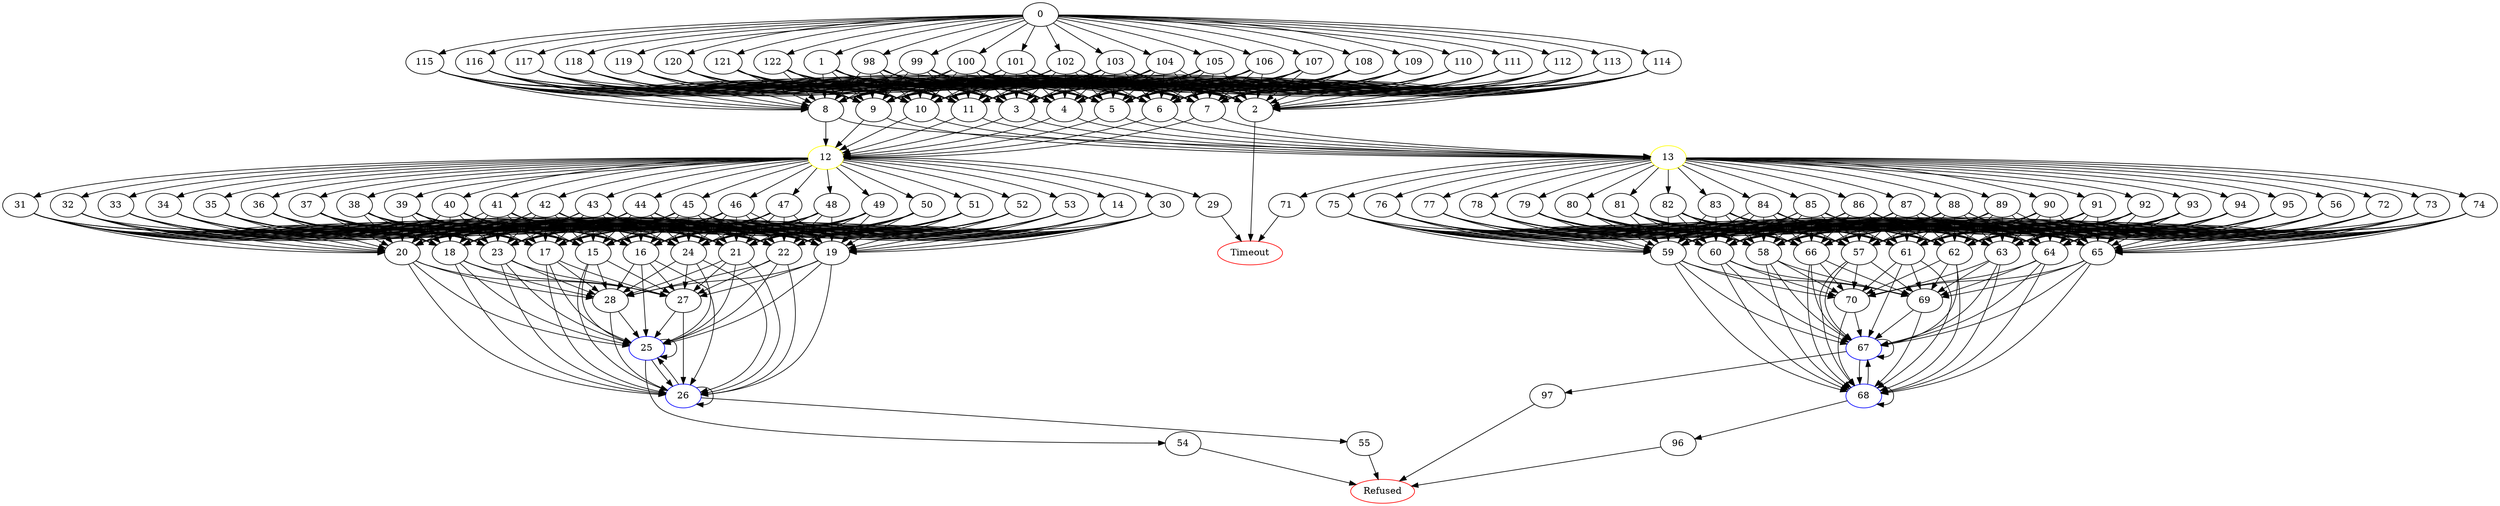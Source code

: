 digraph G {
	0 -> 1;
	0 -> 98;
	0 -> 99;
	0 -> 100;
	0 -> 101;
	0 -> 102;
	0 -> 103;
	0 -> 104;
	0 -> 105;
	0 -> 106;
	0 -> 107;
	0 -> 108;
	0 -> 109;
	0 -> 110;
	0 -> 111;
	0 -> 112;
	0 -> 113;
	0 -> 114;
	0 -> 115;
	0 -> 116;
	0 -> 117;
	0 -> 118;
	0 -> 119;
	0 -> 120;
	0 -> 121;
	0 -> 122;
	1 -> 2;
	1 -> 3;
	1 -> 4;
	1 -> 5;
	1 -> 6;
	1 -> 7;
	1 -> 8;
	1 -> 9;
	1 -> 10;
	1 -> 11;
	2 -> "Timeout";
Timeout [color=red];
	3 -> "12";
12 [color=yellow];
	3 -> "13";
13 [color=yellow];
	4 -> "12";
12 [color=yellow];
	4 -> "13";
13 [color=yellow];
	5 -> "12";
12 [color=yellow];
	5 -> "13";
13 [color=yellow];
	6 -> "12";
12 [color=yellow];
	6 -> "13";
13 [color=yellow];
	7 -> "12";
12 [color=yellow];
	7 -> "13";
13 [color=yellow];
	8 -> "12";
12 [color=yellow];
	8 -> "13";
13 [color=yellow];
	9 -> "12";
12 [color=yellow];
	9 -> "13";
13 [color=yellow];
	10 -> "12";
12 [color=yellow];
	10 -> "13";
13 [color=yellow];
	11 -> "12";
12 [color=yellow];
	11 -> "13";
13 [color=yellow];
	12 -> 14;
	12 -> 29;
	12 -> 30;
	12 -> 31;
	12 -> 32;
	12 -> 33;
	12 -> 34;
	12 -> 35;
	12 -> 36;
	12 -> 37;
	12 -> 38;
	12 -> 39;
	12 -> 40;
	12 -> 41;
	12 -> 42;
	12 -> 43;
	12 -> 44;
	12 -> 45;
	12 -> 46;
	12 -> 47;
	12 -> 48;
	12 -> 49;
	12 -> 50;
	12 -> 51;
	12 -> 52;
	12 -> 53;
	13 -> 56;
	13 -> 71;
	13 -> 72;
	13 -> 73;
	13 -> 74;
	13 -> 75;
	13 -> 76;
	13 -> 77;
	13 -> 78;
	13 -> 79;
	13 -> 80;
	13 -> 81;
	13 -> 82;
	13 -> 83;
	13 -> 84;
	13 -> 85;
	13 -> 86;
	13 -> 87;
	13 -> 88;
	13 -> 89;
	13 -> 90;
	13 -> 91;
	13 -> 92;
	13 -> 93;
	13 -> 94;
	13 -> 95;
	14 -> 15;
	14 -> 16;
	14 -> 17;
	14 -> 18;
	14 -> 19;
	14 -> 20;
	14 -> 21;
	14 -> 22;
	14 -> 23;
	14 -> 24;
	15 -> "25";
25 [color=blue];
	15 -> "26";
26 [color=blue];
	15 -> 27;
	15 -> 28;
	16 -> "25";
25 [color=blue];
	16 -> "26";
26 [color=blue];
	16 -> 27;
	16 -> 28;
	17 -> "25";
25 [color=blue];
	17 -> "26";
26 [color=blue];
	17 -> 27;
	17 -> 28;
	18 -> "25";
25 [color=blue];
	18 -> "26";
26 [color=blue];
	18 -> 27;
	18 -> 28;
	19 -> "25";
25 [color=blue];
	19 -> "26";
26 [color=blue];
	19 -> 27;
	19 -> 28;
	20 -> "25";
25 [color=blue];
	20 -> "26";
26 [color=blue];
	20 -> 27;
	20 -> 28;
	21 -> "25";
25 [color=blue];
	21 -> "26";
26 [color=blue];
	21 -> 27;
	21 -> 28;
	22 -> "25";
25 [color=blue];
	22 -> "26";
26 [color=blue];
	22 -> 27;
	22 -> 28;
	23 -> "25";
25 [color=blue];
	23 -> "26";
26 [color=blue];
	23 -> 27;
	23 -> 28;
	24 -> "25";
25 [color=blue];
	24 -> "26";
26 [color=blue];
	24 -> 27;
	24 -> 28;
	25 -> "25";
25 [color=blue];
	25 -> "26";
26 [color=blue];
	25 -> 54;
	26 -> "25";
25 [color=blue];
	26 -> "26";
26 [color=blue];
	26 -> 55;
	27 -> "25";
25 [color=blue];
	27 -> "26";
26 [color=blue];
	28 -> "25";
25 [color=blue];
	28 -> "26";
26 [color=blue];
	29 -> "Timeout";
Timeout [color=red];
	30 -> 15;
	30 -> 16;
	30 -> 17;
	30 -> 18;
	30 -> 19;
	30 -> 20;
	30 -> 21;
	30 -> 22;
	30 -> 23;
	30 -> 24;
	31 -> 15;
	31 -> 16;
	31 -> 17;
	31 -> 18;
	31 -> 19;
	31 -> 20;
	31 -> 21;
	31 -> 22;
	31 -> 23;
	31 -> 24;
	32 -> 15;
	32 -> 16;
	32 -> 17;
	32 -> 18;
	32 -> 19;
	32 -> 20;
	32 -> 21;
	32 -> 22;
	32 -> 23;
	32 -> 24;
	33 -> 15;
	33 -> 16;
	33 -> 17;
	33 -> 18;
	33 -> 19;
	33 -> 20;
	33 -> 21;
	33 -> 22;
	33 -> 23;
	33 -> 24;
	34 -> 15;
	34 -> 16;
	34 -> 17;
	34 -> 18;
	34 -> 19;
	34 -> 20;
	34 -> 21;
	34 -> 22;
	34 -> 23;
	34 -> 24;
	35 -> 15;
	35 -> 16;
	35 -> 17;
	35 -> 18;
	35 -> 19;
	35 -> 20;
	35 -> 21;
	35 -> 22;
	35 -> 23;
	35 -> 24;
	36 -> 15;
	36 -> 16;
	36 -> 17;
	36 -> 18;
	36 -> 19;
	36 -> 20;
	36 -> 21;
	36 -> 22;
	36 -> 23;
	36 -> 24;
	37 -> 15;
	37 -> 16;
	37 -> 17;
	37 -> 18;
	37 -> 19;
	37 -> 20;
	37 -> 21;
	37 -> 22;
	37 -> 23;
	37 -> 24;
	38 -> 15;
	38 -> 16;
	38 -> 17;
	38 -> 18;
	38 -> 19;
	38 -> 20;
	38 -> 21;
	38 -> 22;
	38 -> 23;
	38 -> 24;
	39 -> 15;
	39 -> 16;
	39 -> 17;
	39 -> 18;
	39 -> 19;
	39 -> 20;
	39 -> 21;
	39 -> 22;
	39 -> 23;
	39 -> 24;
	40 -> 15;
	40 -> 16;
	40 -> 17;
	40 -> 18;
	40 -> 19;
	40 -> 20;
	40 -> 21;
	40 -> 22;
	40 -> 23;
	40 -> 24;
	41 -> 15;
	41 -> 16;
	41 -> 17;
	41 -> 18;
	41 -> 19;
	41 -> 20;
	41 -> 21;
	41 -> 22;
	41 -> 23;
	41 -> 24;
	42 -> 15;
	42 -> 16;
	42 -> 17;
	42 -> 18;
	42 -> 19;
	42 -> 20;
	42 -> 21;
	42 -> 22;
	42 -> 23;
	42 -> 24;
	43 -> 15;
	43 -> 16;
	43 -> 17;
	43 -> 18;
	43 -> 19;
	43 -> 20;
	43 -> 21;
	43 -> 22;
	43 -> 23;
	43 -> 24;
	44 -> 15;
	44 -> 16;
	44 -> 17;
	44 -> 18;
	44 -> 19;
	44 -> 20;
	44 -> 21;
	44 -> 22;
	44 -> 23;
	44 -> 24;
	45 -> 15;
	45 -> 16;
	45 -> 17;
	45 -> 18;
	45 -> 19;
	45 -> 20;
	45 -> 21;
	45 -> 22;
	45 -> 23;
	45 -> 24;
	46 -> 15;
	46 -> 16;
	46 -> 17;
	46 -> 18;
	46 -> 19;
	46 -> 20;
	46 -> 21;
	46 -> 22;
	46 -> 23;
	46 -> 24;
	47 -> 15;
	47 -> 16;
	47 -> 17;
	47 -> 18;
	47 -> 19;
	47 -> 20;
	47 -> 21;
	47 -> 22;
	47 -> 23;
	47 -> 24;
	48 -> 15;
	48 -> 16;
	48 -> 17;
	48 -> 18;
	48 -> 19;
	48 -> 20;
	48 -> 21;
	48 -> 22;
	48 -> 23;
	48 -> 24;
	49 -> 15;
	49 -> 16;
	49 -> 17;
	49 -> 18;
	49 -> 19;
	49 -> 20;
	49 -> 21;
	49 -> 22;
	49 -> 23;
	49 -> 24;
	50 -> 15;
	50 -> 16;
	50 -> 17;
	50 -> 18;
	50 -> 19;
	50 -> 20;
	50 -> 21;
	50 -> 22;
	50 -> 23;
	50 -> 24;
	51 -> 15;
	51 -> 16;
	51 -> 17;
	51 -> 18;
	51 -> 19;
	51 -> 20;
	51 -> 21;
	51 -> 22;
	51 -> 23;
	51 -> 24;
	52 -> 15;
	52 -> 16;
	52 -> 17;
	52 -> 18;
	52 -> 19;
	52 -> 20;
	52 -> 21;
	52 -> 22;
	52 -> 23;
	52 -> 24;
	53 -> 15;
	53 -> 16;
	53 -> 17;
	53 -> 18;
	53 -> 19;
	53 -> 20;
	53 -> 21;
	53 -> 22;
	53 -> 23;
	53 -> 24;
	54 -> "Refused";
Refused [color=red];
	55 -> "Refused";
Refused [color=red];
	56 -> 57;
	56 -> 58;
	56 -> 59;
	56 -> 60;
	56 -> 61;
	56 -> 62;
	56 -> 63;
	56 -> 64;
	56 -> 65;
	56 -> 66;
	57 -> "67";
67 [color=blue];
	57 -> "68";
68 [color=blue];
	57 -> 69;
	57 -> 70;
	58 -> "67";
67 [color=blue];
	58 -> "68";
68 [color=blue];
	58 -> 69;
	58 -> 70;
	59 -> "67";
67 [color=blue];
	59 -> "68";
68 [color=blue];
	59 -> 69;
	59 -> 70;
	60 -> "67";
67 [color=blue];
	60 -> "68";
68 [color=blue];
	60 -> 69;
	60 -> 70;
	61 -> "67";
67 [color=blue];
	61 -> "68";
68 [color=blue];
	61 -> 69;
	61 -> 70;
	62 -> "67";
67 [color=blue];
	62 -> "68";
68 [color=blue];
	62 -> 69;
	62 -> 70;
	63 -> "67";
67 [color=blue];
	63 -> "68";
68 [color=blue];
	63 -> 69;
	63 -> 70;
	64 -> "67";
67 [color=blue];
	64 -> "68";
68 [color=blue];
	64 -> 69;
	64 -> 70;
	65 -> "67";
67 [color=blue];
	65 -> "68";
68 [color=blue];
	65 -> 69;
	65 -> 70;
	66 -> "67";
67 [color=blue];
	66 -> "68";
68 [color=blue];
	66 -> 69;
	66 -> 70;
	67 -> "67";
67 [color=blue];
	67 -> "68";
68 [color=blue];
	67 -> 97;
	68 -> "67";
67 [color=blue];
	68 -> "68";
68 [color=blue];
	68 -> 96;
	69 -> "67";
67 [color=blue];
	69 -> "68";
68 [color=blue];
	70 -> "67";
67 [color=blue];
	70 -> "68";
68 [color=blue];
	71 -> "Timeout";
Timeout [color=red];
	72 -> 57;
	72 -> 58;
	72 -> 59;
	72 -> 60;
	72 -> 61;
	72 -> 62;
	72 -> 63;
	72 -> 64;
	72 -> 65;
	72 -> 66;
	73 -> 57;
	73 -> 58;
	73 -> 59;
	73 -> 60;
	73 -> 61;
	73 -> 62;
	73 -> 63;
	73 -> 64;
	73 -> 65;
	73 -> 66;
	74 -> 57;
	74 -> 58;
	74 -> 59;
	74 -> 60;
	74 -> 61;
	74 -> 62;
	74 -> 63;
	74 -> 64;
	74 -> 65;
	74 -> 66;
	75 -> 57;
	75 -> 58;
	75 -> 59;
	75 -> 60;
	75 -> 61;
	75 -> 62;
	75 -> 63;
	75 -> 64;
	75 -> 65;
	75 -> 66;
	76 -> 57;
	76 -> 58;
	76 -> 59;
	76 -> 60;
	76 -> 61;
	76 -> 62;
	76 -> 63;
	76 -> 64;
	76 -> 65;
	76 -> 66;
	77 -> 57;
	77 -> 58;
	77 -> 59;
	77 -> 60;
	77 -> 61;
	77 -> 62;
	77 -> 63;
	77 -> 64;
	77 -> 65;
	77 -> 66;
	78 -> 57;
	78 -> 58;
	78 -> 59;
	78 -> 60;
	78 -> 61;
	78 -> 62;
	78 -> 63;
	78 -> 64;
	78 -> 65;
	78 -> 66;
	79 -> 57;
	79 -> 58;
	79 -> 59;
	79 -> 60;
	79 -> 61;
	79 -> 62;
	79 -> 63;
	79 -> 64;
	79 -> 65;
	79 -> 66;
	80 -> 57;
	80 -> 58;
	80 -> 59;
	80 -> 60;
	80 -> 61;
	80 -> 62;
	80 -> 63;
	80 -> 64;
	80 -> 65;
	80 -> 66;
	81 -> 57;
	81 -> 58;
	81 -> 59;
	81 -> 60;
	81 -> 61;
	81 -> 62;
	81 -> 63;
	81 -> 64;
	81 -> 65;
	81 -> 66;
	82 -> 57;
	82 -> 58;
	82 -> 59;
	82 -> 60;
	82 -> 61;
	82 -> 62;
	82 -> 63;
	82 -> 64;
	82 -> 65;
	82 -> 66;
	83 -> 57;
	83 -> 58;
	83 -> 59;
	83 -> 60;
	83 -> 61;
	83 -> 62;
	83 -> 63;
	83 -> 64;
	83 -> 65;
	83 -> 66;
	84 -> 57;
	84 -> 58;
	84 -> 59;
	84 -> 60;
	84 -> 61;
	84 -> 62;
	84 -> 63;
	84 -> 64;
	84 -> 65;
	84 -> 66;
	85 -> 57;
	85 -> 58;
	85 -> 59;
	85 -> 60;
	85 -> 61;
	85 -> 62;
	85 -> 63;
	85 -> 64;
	85 -> 65;
	85 -> 66;
	86 -> 57;
	86 -> 58;
	86 -> 59;
	86 -> 60;
	86 -> 61;
	86 -> 62;
	86 -> 63;
	86 -> 64;
	86 -> 65;
	86 -> 66;
	87 -> 57;
	87 -> 58;
	87 -> 59;
	87 -> 60;
	87 -> 61;
	87 -> 62;
	87 -> 63;
	87 -> 64;
	87 -> 65;
	87 -> 66;
	88 -> 57;
	88 -> 58;
	88 -> 59;
	88 -> 60;
	88 -> 61;
	88 -> 62;
	88 -> 63;
	88 -> 64;
	88 -> 65;
	88 -> 66;
	89 -> 57;
	89 -> 58;
	89 -> 59;
	89 -> 60;
	89 -> 61;
	89 -> 62;
	89 -> 63;
	89 -> 64;
	89 -> 65;
	89 -> 66;
	90 -> 57;
	90 -> 58;
	90 -> 59;
	90 -> 60;
	90 -> 61;
	90 -> 62;
	90 -> 63;
	90 -> 64;
	90 -> 65;
	90 -> 66;
	91 -> 57;
	91 -> 58;
	91 -> 59;
	91 -> 60;
	91 -> 61;
	91 -> 62;
	91 -> 63;
	91 -> 64;
	91 -> 65;
	91 -> 66;
	92 -> 57;
	92 -> 58;
	92 -> 59;
	92 -> 60;
	92 -> 61;
	92 -> 62;
	92 -> 63;
	92 -> 64;
	92 -> 65;
	92 -> 66;
	93 -> 57;
	93 -> 58;
	93 -> 59;
	93 -> 60;
	93 -> 61;
	93 -> 62;
	93 -> 63;
	93 -> 64;
	93 -> 65;
	93 -> 66;
	94 -> 57;
	94 -> 58;
	94 -> 59;
	94 -> 60;
	94 -> 61;
	94 -> 62;
	94 -> 63;
	94 -> 64;
	94 -> 65;
	94 -> 66;
	95 -> 57;
	95 -> 58;
	95 -> 59;
	95 -> 60;
	95 -> 61;
	95 -> 62;
	95 -> 63;
	95 -> 64;
	95 -> 65;
	95 -> 66;
	96 -> "Refused";
Refused [color=red];
	97 -> "Refused";
Refused [color=red];
	98 -> 2;
	98 -> 3;
	98 -> 4;
	98 -> 5;
	98 -> 6;
	98 -> 7;
	98 -> 8;
	98 -> 9;
	98 -> 10;
	98 -> 11;
	99 -> 2;
	99 -> 3;
	99 -> 4;
	99 -> 5;
	99 -> 6;
	99 -> 7;
	99 -> 8;
	99 -> 9;
	99 -> 10;
	99 -> 11;
	100 -> 2;
	100 -> 3;
	100 -> 4;
	100 -> 5;
	100 -> 6;
	100 -> 7;
	100 -> 8;
	100 -> 9;
	100 -> 10;
	100 -> 11;
	101 -> 2;
	101 -> 3;
	101 -> 4;
	101 -> 5;
	101 -> 6;
	101 -> 7;
	101 -> 8;
	101 -> 9;
	101 -> 10;
	101 -> 11;
	102 -> 2;
	102 -> 3;
	102 -> 4;
	102 -> 5;
	102 -> 6;
	102 -> 7;
	102 -> 8;
	102 -> 9;
	102 -> 10;
	102 -> 11;
	103 -> 2;
	103 -> 3;
	103 -> 4;
	103 -> 5;
	103 -> 6;
	103 -> 7;
	103 -> 8;
	103 -> 9;
	103 -> 10;
	103 -> 11;
	104 -> 2;
	104 -> 3;
	104 -> 4;
	104 -> 5;
	104 -> 6;
	104 -> 7;
	104 -> 8;
	104 -> 9;
	104 -> 10;
	104 -> 11;
	105 -> 2;
	105 -> 3;
	105 -> 4;
	105 -> 5;
	105 -> 6;
	105 -> 7;
	105 -> 8;
	105 -> 9;
	105 -> 10;
	105 -> 11;
	106 -> 2;
	106 -> 3;
	106 -> 4;
	106 -> 5;
	106 -> 6;
	106 -> 7;
	106 -> 8;
	106 -> 9;
	106 -> 10;
	106 -> 11;
	107 -> 2;
	107 -> 3;
	107 -> 4;
	107 -> 5;
	107 -> 6;
	107 -> 7;
	107 -> 8;
	107 -> 9;
	107 -> 10;
	107 -> 11;
	108 -> 2;
	108 -> 3;
	108 -> 4;
	108 -> 5;
	108 -> 6;
	108 -> 7;
	108 -> 8;
	108 -> 9;
	108 -> 10;
	108 -> 11;
	109 -> 2;
	109 -> 3;
	109 -> 4;
	109 -> 5;
	109 -> 6;
	109 -> 7;
	109 -> 8;
	109 -> 9;
	109 -> 10;
	109 -> 11;
	110 -> 2;
	110 -> 3;
	110 -> 4;
	110 -> 5;
	110 -> 6;
	110 -> 7;
	110 -> 8;
	110 -> 9;
	110 -> 10;
	110 -> 11;
	111 -> 2;
	111 -> 3;
	111 -> 4;
	111 -> 5;
	111 -> 6;
	111 -> 7;
	111 -> 8;
	111 -> 9;
	111 -> 10;
	111 -> 11;
	112 -> 2;
	112 -> 3;
	112 -> 4;
	112 -> 5;
	112 -> 6;
	112 -> 7;
	112 -> 8;
	112 -> 9;
	112 -> 10;
	112 -> 11;
	113 -> 2;
	113 -> 3;
	113 -> 4;
	113 -> 5;
	113 -> 6;
	113 -> 7;
	113 -> 8;
	113 -> 9;
	113 -> 10;
	113 -> 11;
	114 -> 2;
	114 -> 3;
	114 -> 4;
	114 -> 5;
	114 -> 6;
	114 -> 7;
	114 -> 8;
	114 -> 9;
	114 -> 10;
	114 -> 11;
	115 -> 2;
	115 -> 3;
	115 -> 4;
	115 -> 5;
	115 -> 6;
	115 -> 7;
	115 -> 8;
	115 -> 9;
	115 -> 10;
	115 -> 11;
	116 -> 2;
	116 -> 3;
	116 -> 4;
	116 -> 5;
	116 -> 6;
	116 -> 7;
	116 -> 8;
	116 -> 9;
	116 -> 10;
	116 -> 11;
	117 -> 2;
	117 -> 3;
	117 -> 4;
	117 -> 5;
	117 -> 6;
	117 -> 7;
	117 -> 8;
	117 -> 9;
	117 -> 10;
	117 -> 11;
	118 -> 2;
	118 -> 3;
	118 -> 4;
	118 -> 5;
	118 -> 6;
	118 -> 7;
	118 -> 8;
	118 -> 9;
	118 -> 10;
	118 -> 11;
	119 -> 2;
	119 -> 3;
	119 -> 4;
	119 -> 5;
	119 -> 6;
	119 -> 7;
	119 -> 8;
	119 -> 9;
	119 -> 10;
	119 -> 11;
	120 -> 2;
	120 -> 3;
	120 -> 4;
	120 -> 5;
	120 -> 6;
	120 -> 7;
	120 -> 8;
	120 -> 9;
	120 -> 10;
	120 -> 11;
	121 -> 2;
	121 -> 3;
	121 -> 4;
	121 -> 5;
	121 -> 6;
	121 -> 7;
	121 -> 8;
	121 -> 9;
	121 -> 10;
	121 -> 11;
	122 -> 2;
	122 -> 3;
	122 -> 4;
	122 -> 5;
	122 -> 6;
	122 -> 7;
	122 -> 8;
	122 -> 9;
	122 -> 10;
	122 -> 11;
}